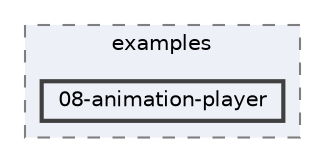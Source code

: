 digraph "external/spine-runtimes/spine-godot/example-v4-csharp/examples/08-animation-player"
{
 // LATEX_PDF_SIZE
  bgcolor="transparent";
  edge [fontname=Helvetica,fontsize=10,labelfontname=Helvetica,labelfontsize=10];
  node [fontname=Helvetica,fontsize=10,shape=box,height=0.2,width=0.4];
  compound=true
  subgraph clusterdir_e143436536c0b8b0682d2ba1a292d948 {
    graph [ bgcolor="#edf0f7", pencolor="grey50", label="examples", fontname=Helvetica,fontsize=10 style="filled,dashed", URL="dir_e143436536c0b8b0682d2ba1a292d948.html",tooltip=""]
  dir_6e37021b2ea98af09619eb70b7977b73 [label="08-animation-player", fillcolor="#edf0f7", color="grey25", style="filled,bold", URL="dir_6e37021b2ea98af09619eb70b7977b73.html",tooltip=""];
  }
}

